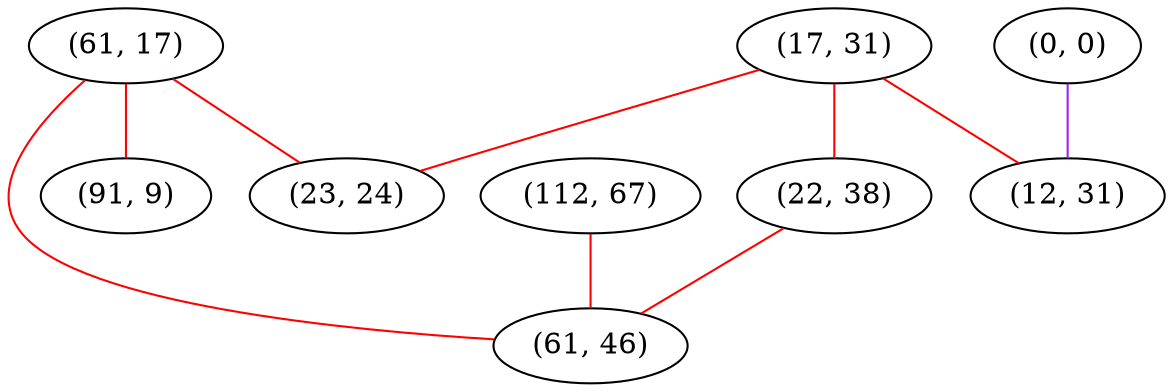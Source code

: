 graph "" {
"(61, 17)";
"(0, 0)";
"(112, 67)";
"(17, 31)";
"(12, 31)";
"(22, 38)";
"(61, 46)";
"(91, 9)";
"(23, 24)";
"(61, 17)" -- "(61, 46)"  [color=red, key=0, weight=1];
"(61, 17)" -- "(91, 9)"  [color=red, key=0, weight=1];
"(61, 17)" -- "(23, 24)"  [color=red, key=0, weight=1];
"(0, 0)" -- "(12, 31)"  [color=purple, key=0, weight=4];
"(112, 67)" -- "(61, 46)"  [color=red, key=0, weight=1];
"(17, 31)" -- "(12, 31)"  [color=red, key=0, weight=1];
"(17, 31)" -- "(23, 24)"  [color=red, key=0, weight=1];
"(17, 31)" -- "(22, 38)"  [color=red, key=0, weight=1];
"(22, 38)" -- "(61, 46)"  [color=red, key=0, weight=1];
}
